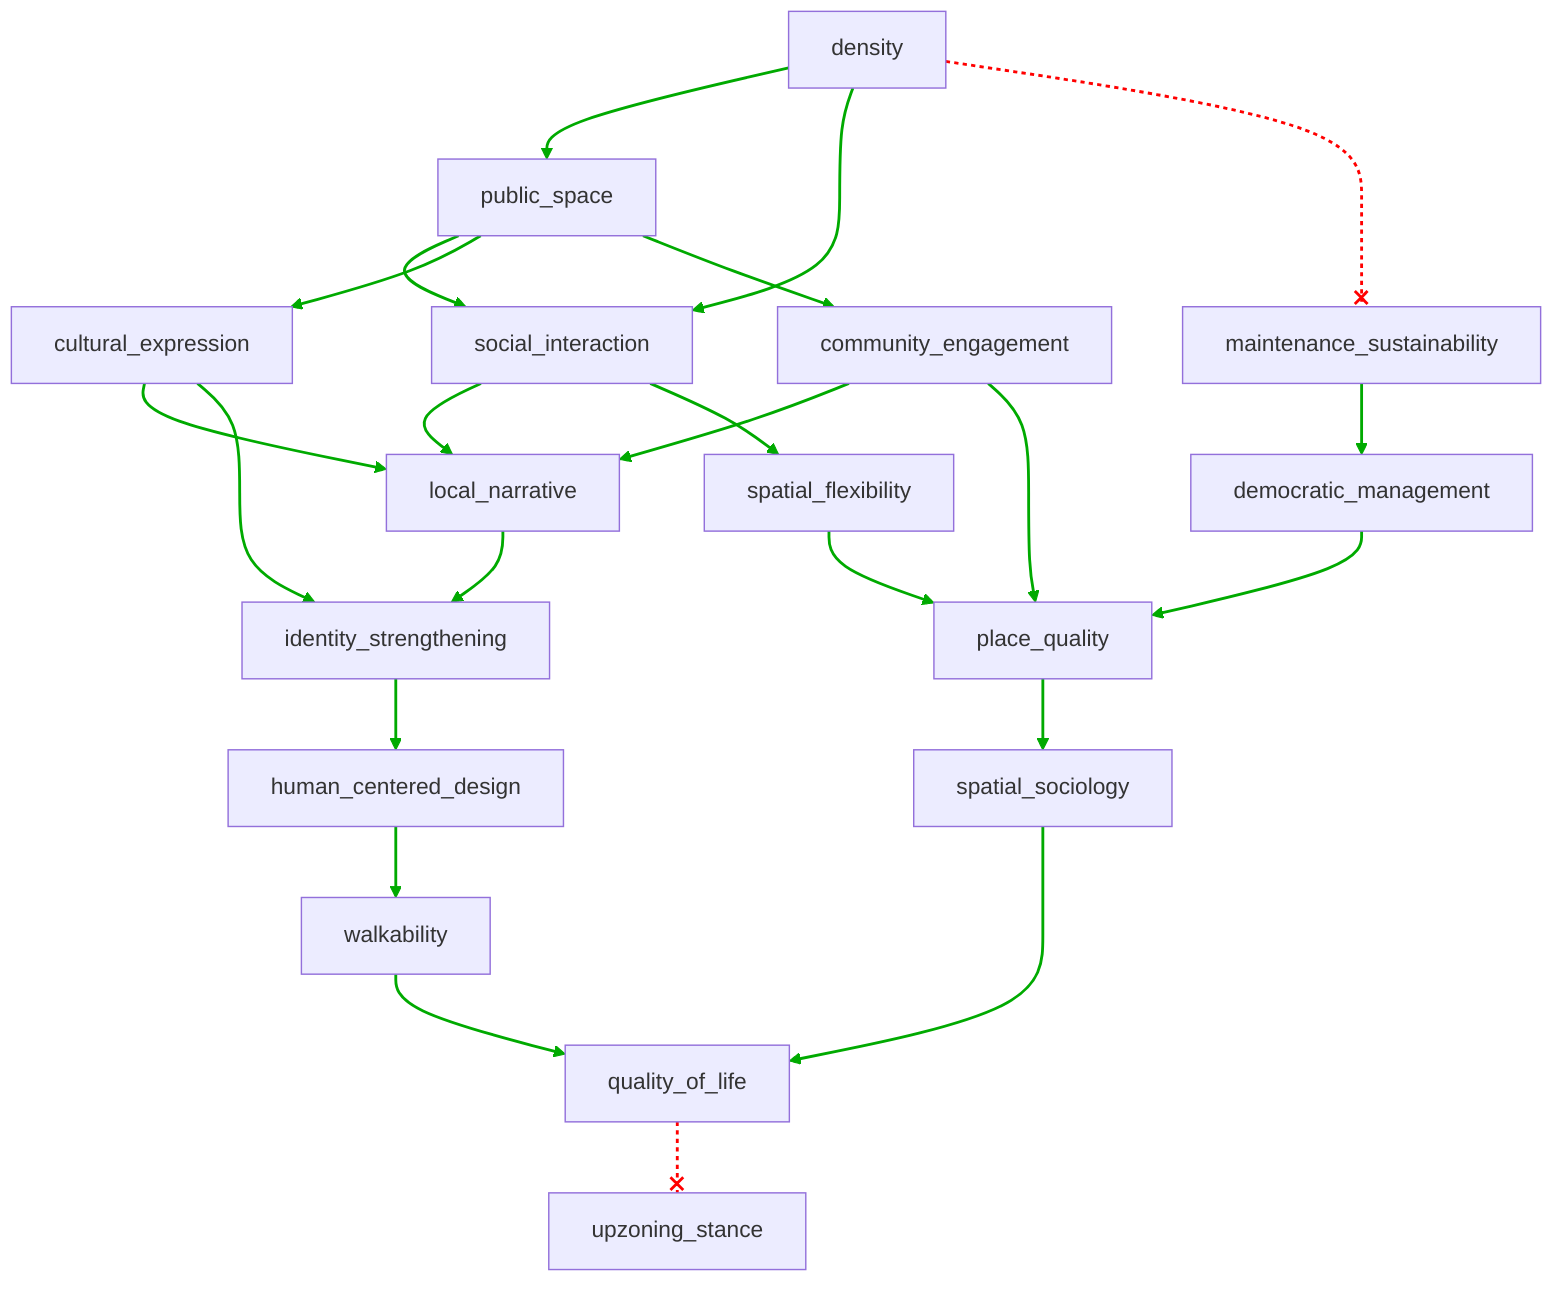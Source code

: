 flowchart TD
n1[density]
n2[public_space]
n3[social_interaction]
n4[cultural_expression]
n5[community_engagement]
n6[local_narrative]
n7[spatial_flexibility]
n8[maintenance_sustainability]
n9[democratic_management]
n10[identity_strengthening]
n11[place_quality]
n12[human_centered_design]
n13[spatial_sociology]
n14[walkability]
n15[quality_of_life]
n16[upzoning_stance]
n1 --> n2
n1 --> n3
n1 --x n8
n2 --> n3
n2 --> n4
n2 --> n5
n3 --> n6
n3 --> n7
n4 --> n6
n4 --> n10
n5 --> n6
n5 --> n11
n6 --> n10
n7 --> n11
n8 --> n9
n9 --> n11
n10 --> n12
n11 --> n13
n12 --> n14
n13 --> n15
n14 --> n15
n15 --x n16
linkStyle 0 stroke:#00AA00,stroke-width:2px
linkStyle 1 stroke:#00AA00,stroke-width:2px
linkStyle 2 stroke:#FF0000,stroke-dasharray:3,stroke-width:2px
linkStyle 3 stroke:#00AA00,stroke-width:2px
linkStyle 4 stroke:#00AA00,stroke-width:2px
linkStyle 5 stroke:#00AA00,stroke-width:2px
linkStyle 6 stroke:#00AA00,stroke-width:2px
linkStyle 7 stroke:#00AA00,stroke-width:2px
linkStyle 8 stroke:#00AA00,stroke-width:2px
linkStyle 9 stroke:#00AA00,stroke-width:2px
linkStyle 10 stroke:#00AA00,stroke-width:2px
linkStyle 11 stroke:#00AA00,stroke-width:2px
linkStyle 12 stroke:#00AA00,stroke-width:2px
linkStyle 13 stroke:#00AA00,stroke-width:2px
linkStyle 14 stroke:#00AA00,stroke-width:2px
linkStyle 15 stroke:#00AA00,stroke-width:2px
linkStyle 16 stroke:#00AA00,stroke-width:2px
linkStyle 17 stroke:#00AA00,stroke-width:2px
linkStyle 18 stroke:#00AA00,stroke-width:2px
linkStyle 19 stroke:#00AA00,stroke-width:2px
linkStyle 20 stroke:#00AA00,stroke-width:2px
linkStyle 21 stroke:#FF0000,stroke-dasharray:3,stroke-width:2px